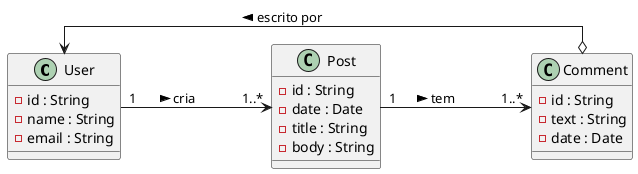 @startuml
'https://plantuml.com/class-diagram

' Conf block
skinparam linetype ortho
skinparam nodesep 150
skinparam ranksep 150
'-------------------------------------------------



' Class block
class User{
    - id : String
    - name : String
    - email : String
}

class Post{
    - id : String
    - date : Date
    - title : String
    - body : String
}

class Comment{
    - id : String
    - text : String
    - date : Date
}
'---------------------------------------------------

' Relationships block
User "1" -r-> "1..*" Post :  cria >
Post "1" -r-> "1..*" Comment : tem >
Comment o-l-> User : escrito por >
'---------------------------------------------------

@enduml